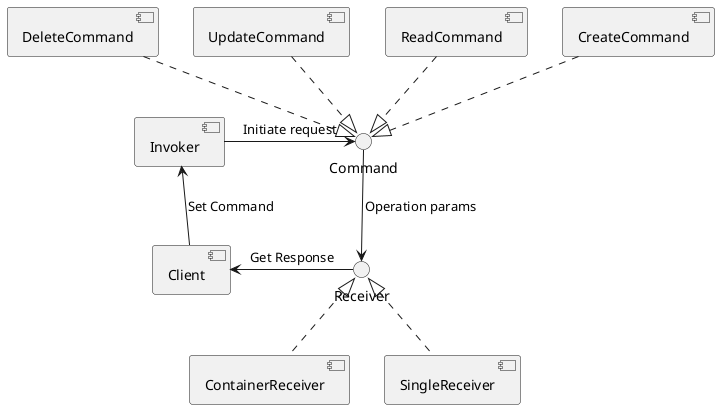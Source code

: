 @startuml inline_umlgraph_1.png
component Client
component Invoker

interface Receiver
component ContainerReceiver
component SingleReceiver

interface Command
component CreateCommand
component ReadCommand
component UpdateCommand
component DeleteCommand

Command <|.up. CreateCommand
Command <|.up. ReadCommand
Command <|.up. UpdateCommand
Command <|.up. DeleteCommand

Receiver <|.down. ContainerReceiver
Receiver <|.down. SingleReceiver

Client <- Receiver : Get Response
Command -down-> Receiver : Operation params
Client -up-> Invoker : Set Command
Invoker -> Command : Initiate request
@enduml
@startuml inline_umlgraph_2.png
component Client
component Invoker

interface Receiver
component ContainerReceiver
component SingleReceiver

interface Command
component CreateCommand
component ReadCommand
component UpdateCommand
component DeleteCommand

Command <|.up. CreateCommand
Command <|.up. ReadCommand
Command <|.up. UpdateCommand
Command <|.up. DeleteCommand

Receiver <|.down. ContainerReceiver
Receiver <|.down. SingleReceiver

Client <- Receiver : Get Response
Command -down-> Receiver : Operation params
Client -up-> Invoker : Set Command
Invoker -> Command : Initiate request
@enduml

